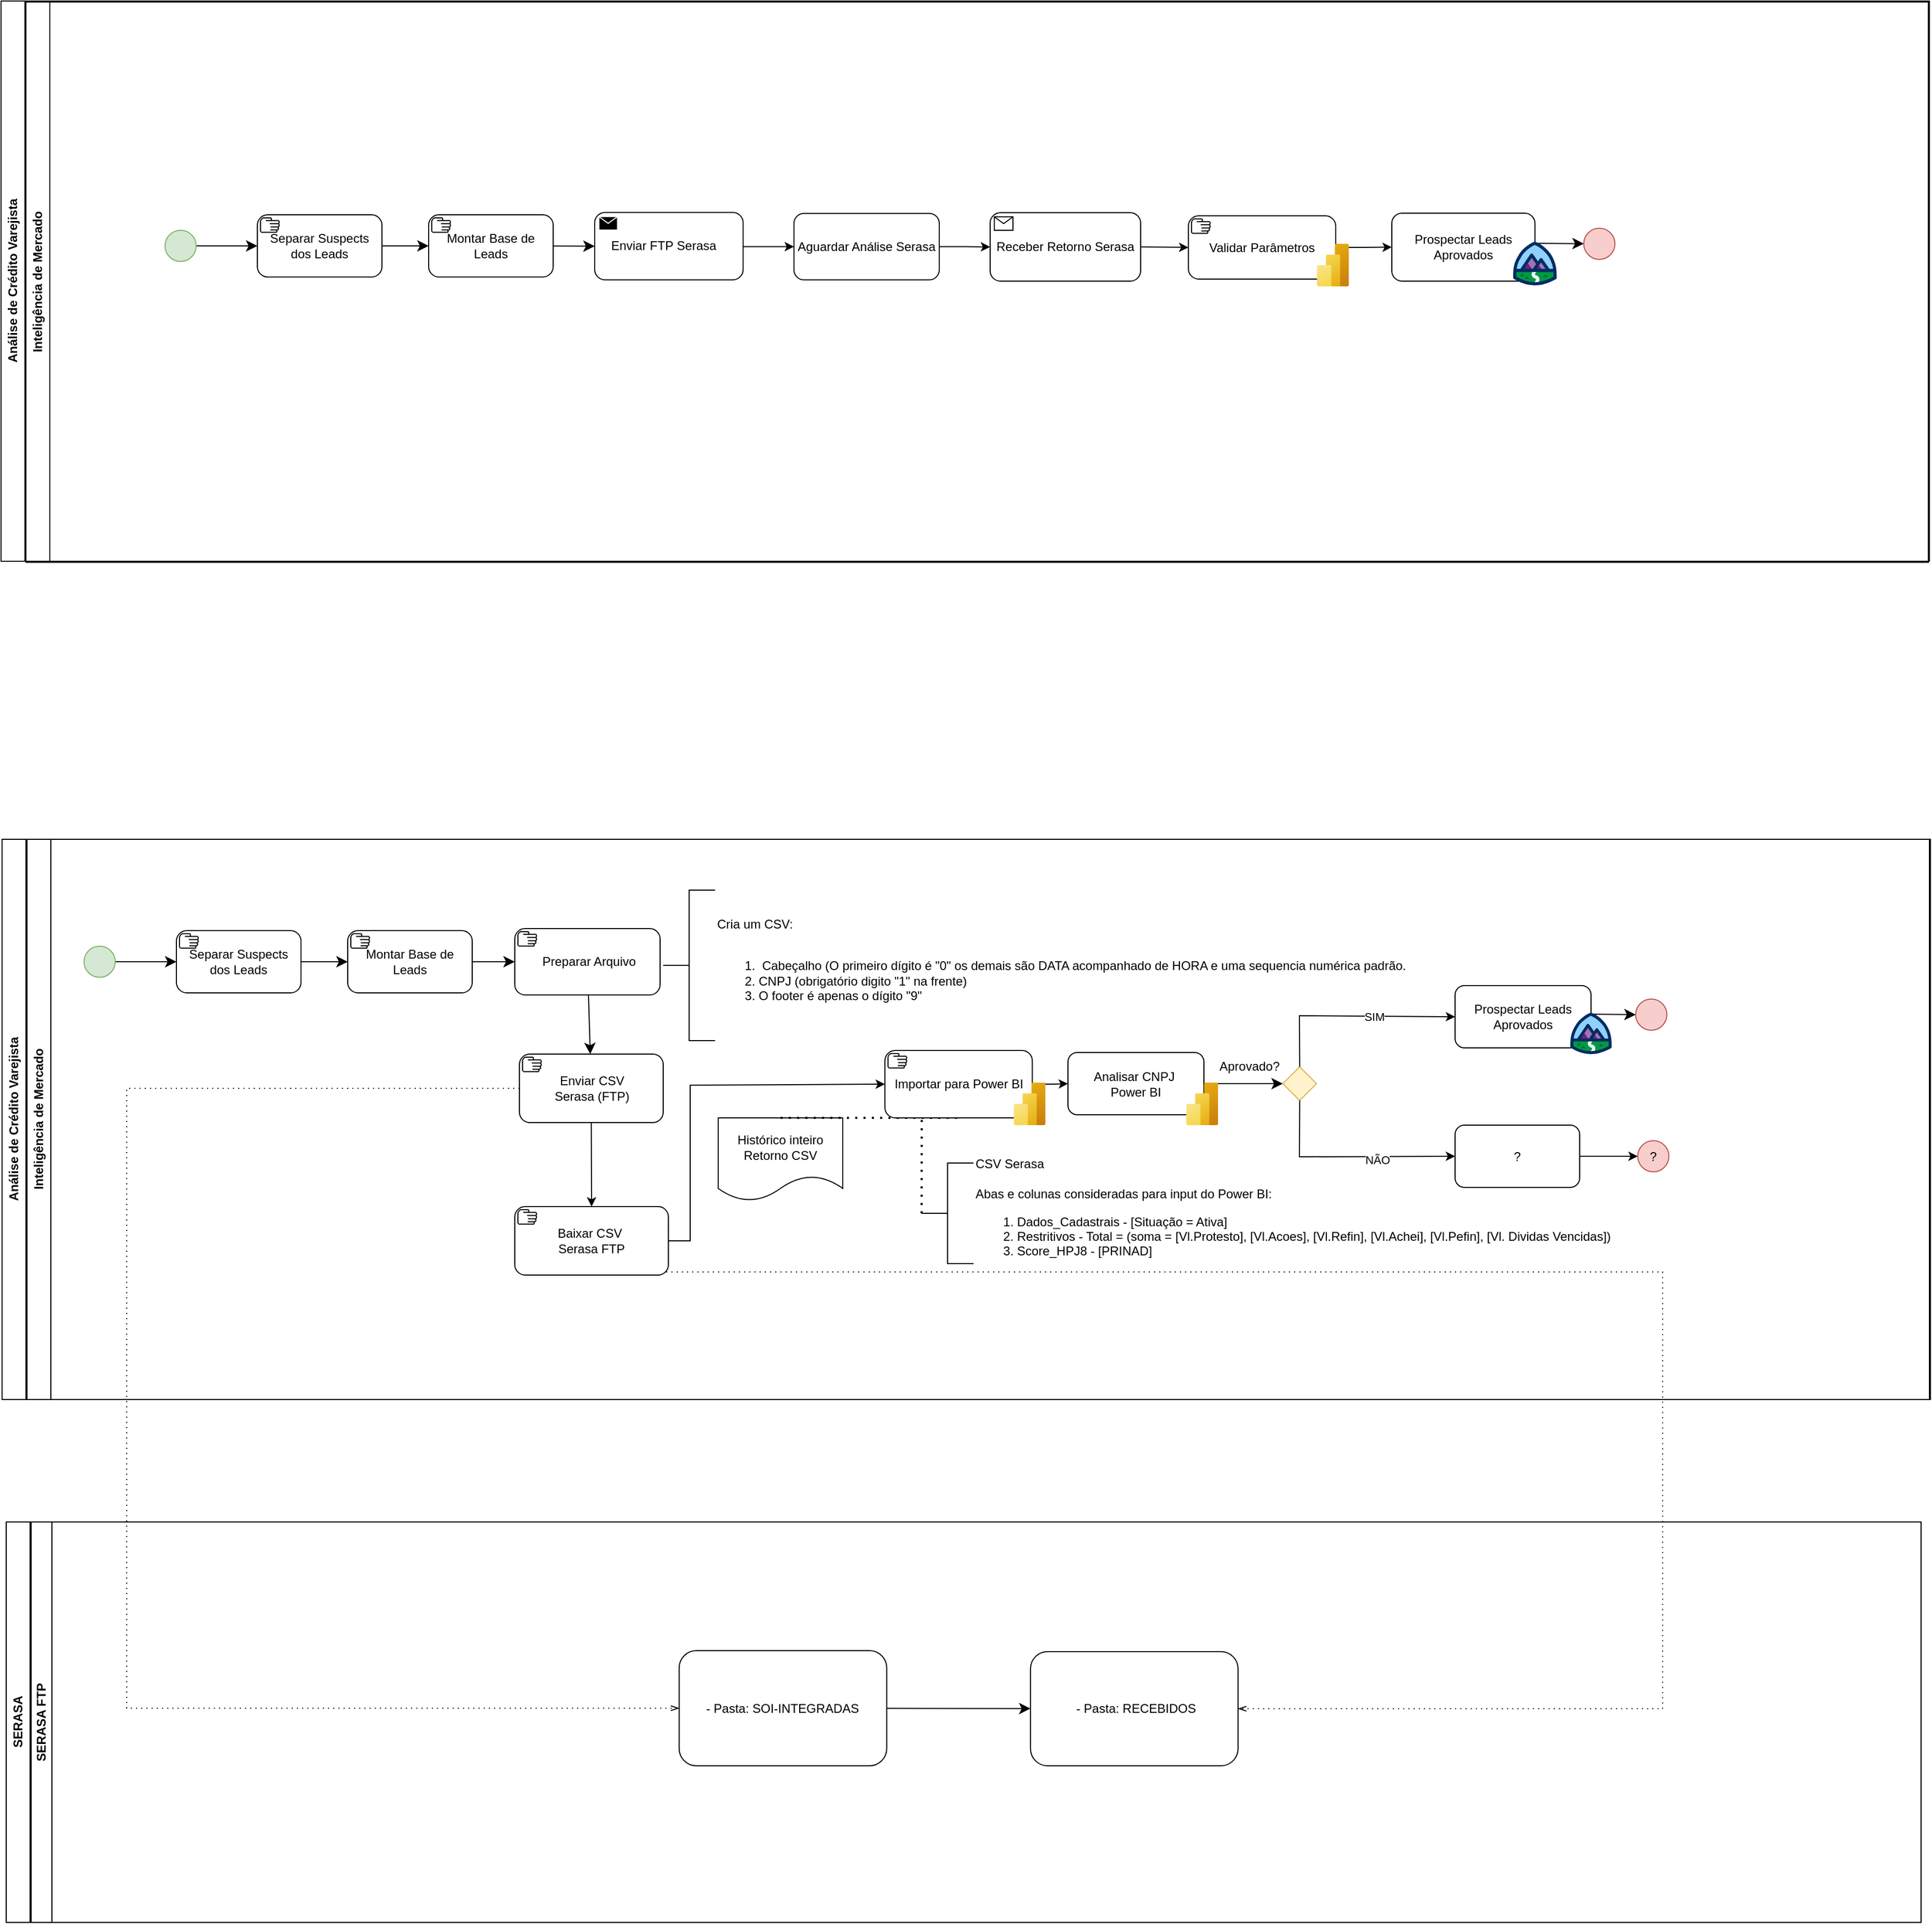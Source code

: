 <mxfile version="24.5.4" type="github">
  <diagram name="Página-1" id="HzU6DnvcWr33lS5XU5_k">
    <mxGraphModel dx="3274" dy="1042" grid="0" gridSize="10" guides="1" tooltips="1" connect="1" arrows="1" fold="1" page="0" pageScale="1" pageWidth="827" pageHeight="1169" math="0" shadow="0">
      <root>
        <mxCell id="0" />
        <mxCell id="1" parent="0" />
        <mxCell id="F1_kbiJudmcKUoZWItg5-124" value="&lt;span dir=&quot;ltr&quot; class=&quot;ui-provider a b c d e f g h i j k l m n o p q r s t u v w x y z ab ac ae af ag ah ai aj ak&quot;&gt;Inteligência de Mercado&lt;/span&gt;" style="swimlane;horizontal=0;whiteSpace=wrap;html=1;shadow=0;" parent="1" vertex="1">
          <mxGeometry x="-1038" y="1022" width="1833" height="540" as="geometry" />
        </mxCell>
        <mxCell id="F1_kbiJudmcKUoZWItg5-125" value="Análise de Crédito Varejista" style="swimlane;horizontal=0;whiteSpace=wrap;html=1;strokeWidth=1;gradientColor=none;shadow=0;rounded=0;" parent="1" vertex="1">
          <mxGeometry x="-1062" y="1022" width="1858" height="540" as="geometry" />
        </mxCell>
        <mxCell id="F1_kbiJudmcKUoZWItg5-126" value="" style="edgeStyle=none;curved=1;rounded=0;orthogonalLoop=1;jettySize=auto;html=1;fontSize=12;startSize=8;endSize=8;shadow=0;" parent="F1_kbiJudmcKUoZWItg5-125" source="F1_kbiJudmcKUoZWItg5-127" target="F1_kbiJudmcKUoZWItg5-133" edge="1">
          <mxGeometry relative="1" as="geometry" />
        </mxCell>
        <mxCell id="F1_kbiJudmcKUoZWItg5-127" value="" style="ellipse;whiteSpace=wrap;html=1;aspect=fixed;fillColor=#d5e8d4;strokeColor=#82b366;shadow=0;" parent="F1_kbiJudmcKUoZWItg5-125" vertex="1">
          <mxGeometry x="79" y="103" width="30" height="30" as="geometry" />
        </mxCell>
        <mxCell id="F1_kbiJudmcKUoZWItg5-128" value="" style="ellipse;whiteSpace=wrap;html=1;aspect=fixed;fillColor=#f8cecc;strokeColor=#b85450;shadow=0;" parent="F1_kbiJudmcKUoZWItg5-125" vertex="1">
          <mxGeometry x="1574" y="154" width="30" height="30" as="geometry" />
        </mxCell>
        <mxCell id="F1_kbiJudmcKUoZWItg5-130" value="" style="edgeStyle=none;curved=1;rounded=0;orthogonalLoop=1;jettySize=auto;html=1;fontSize=12;startSize=8;endSize=8;shadow=0;entryX=0;entryY=0.5;entryDx=0;entryDy=0;" parent="F1_kbiJudmcKUoZWItg5-125" source="F1_kbiJudmcKUoZWItg5-140" target="KHBi2TYa1fbSCButrYNQ-42" edge="1">
          <mxGeometry relative="1" as="geometry">
            <mxPoint x="1196" y="235.5" as="targetPoint" />
          </mxGeometry>
        </mxCell>
        <mxCell id="F1_kbiJudmcKUoZWItg5-131" value="" style="edgeStyle=none;curved=1;rounded=0;orthogonalLoop=1;jettySize=auto;html=1;fontSize=12;startSize=8;endSize=8;shadow=0;" parent="F1_kbiJudmcKUoZWItg5-125" source="F1_kbiJudmcKUoZWItg5-151" target="F1_kbiJudmcKUoZWItg5-132" edge="1">
          <mxGeometry relative="1" as="geometry">
            <mxPoint x="579.5" y="148.0" as="sourcePoint" />
            <mxPoint x="596" y="201" as="targetPoint" />
          </mxGeometry>
        </mxCell>
        <mxCell id="F1_kbiJudmcKUoZWItg5-132" value="&lt;div&gt;Enviar CSV &lt;br&gt;Serasa (FTP)&lt;/div&gt;" style="points=[[0.25,0,0],[0.5,0,0],[0.75,0,0],[1,0.25,0],[1,0.5,0],[1,0.75,0],[0.75,1,0],[0.5,1,0],[0.25,1,0],[0,0.75,0],[0,0.5,0],[0,0.25,0]];shape=mxgraph.bpmn.task;whiteSpace=wrap;rectStyle=rounded;size=10;html=1;container=1;expand=0;collapsible=0;taskMarker=manual;shadow=0;" parent="F1_kbiJudmcKUoZWItg5-125" vertex="1">
          <mxGeometry x="498.5" y="207" width="138.5" height="66" as="geometry" />
        </mxCell>
        <mxCell id="F1_kbiJudmcKUoZWItg5-133" value="Separar Suspects dos Leads" style="points=[[0.25,0,0],[0.5,0,0],[0.75,0,0],[1,0.25,0],[1,0.5,0],[1,0.75,0],[0.75,1,0],[0.5,1,0],[0.25,1,0],[0,0.75,0],[0,0.5,0],[0,0.25,0]];shape=mxgraph.bpmn.task;whiteSpace=wrap;rectStyle=rounded;size=10;html=1;container=1;expand=0;collapsible=0;taskMarker=manual;shadow=0;" parent="F1_kbiJudmcKUoZWItg5-125" vertex="1">
          <mxGeometry x="168" y="88" width="120" height="60" as="geometry" />
        </mxCell>
        <mxCell id="F1_kbiJudmcKUoZWItg5-134" value="Montar Base de Leads" style="points=[[0.25,0,0],[0.5,0,0],[0.75,0,0],[1,0.25,0],[1,0.5,0],[1,0.75,0],[0.75,1,0],[0.5,1,0],[0.25,1,0],[0,0.75,0],[0,0.5,0],[0,0.25,0]];shape=mxgraph.bpmn.task;whiteSpace=wrap;rectStyle=rounded;size=10;html=1;container=1;expand=0;collapsible=0;taskMarker=manual;shadow=0;" parent="F1_kbiJudmcKUoZWItg5-125" vertex="1">
          <mxGeometry x="333" y="88" width="120" height="60" as="geometry" />
        </mxCell>
        <mxCell id="NDI9ZbwCmBjmGhW8LF-0-3" value="" style="shape=image;html=1;verticalAlign=top;verticalLabelPosition=bottom;labelBackgroundColor=#ffffff;imageAspect=0;aspect=fixed;image=https://cdn3.iconfinder.com/data/icons/document-icons-2/30/647714-excel-128.png" vertex="1" parent="F1_kbiJudmcKUoZWItg5-134">
          <mxGeometry x="94" y="40" width="33" height="33" as="geometry" />
        </mxCell>
        <mxCell id="F1_kbiJudmcKUoZWItg5-135" value="" style="edgeStyle=none;curved=1;rounded=0;orthogonalLoop=1;jettySize=auto;html=1;fontSize=12;startSize=8;endSize=8;shadow=0;entryX=0;entryY=0.5;entryDx=0;entryDy=0;" parent="F1_kbiJudmcKUoZWItg5-125" source="F1_kbiJudmcKUoZWItg5-133" target="F1_kbiJudmcKUoZWItg5-134" edge="1">
          <mxGeometry relative="1" as="geometry">
            <mxPoint x="322" y="118" as="targetPoint" />
          </mxGeometry>
        </mxCell>
        <mxCell id="F1_kbiJudmcKUoZWItg5-136" value="" style="edgeStyle=none;curved=1;rounded=0;orthogonalLoop=1;jettySize=auto;html=1;fontSize=12;startSize=8;endSize=8;shadow=0;" parent="F1_kbiJudmcKUoZWItg5-125" source="F1_kbiJudmcKUoZWItg5-134" target="F1_kbiJudmcKUoZWItg5-151" edge="1">
          <mxGeometry relative="1" as="geometry">
            <mxPoint x="514.0" y="118.0" as="targetPoint" />
          </mxGeometry>
        </mxCell>
        <mxCell id="F1_kbiJudmcKUoZWItg5-138" value="" style="edgeStyle=none;curved=1;rounded=0;orthogonalLoop=1;jettySize=auto;html=1;fontSize=12;startSize=8;endSize=8;exitX=0.467;exitY=0.038;exitDx=0;exitDy=0;exitPerimeter=0;shadow=0;" parent="F1_kbiJudmcKUoZWItg5-125" source="KHBi2TYa1fbSCButrYNQ-17" target="F1_kbiJudmcKUoZWItg5-128" edge="1">
          <mxGeometry relative="1" as="geometry">
            <mxPoint x="1645" y="236" as="sourcePoint" />
          </mxGeometry>
        </mxCell>
        <mxCell id="F1_kbiJudmcKUoZWItg5-150" value="Cria um CSV:&lt;div&gt;&lt;br&gt;&lt;/div&gt;&lt;div&gt;&lt;ol&gt;&lt;li&gt;&amp;nbsp;Cabeçalho (O primeiro dígito é &quot;0&quot; os demais&amp;nbsp;&lt;span style=&quot;background-color: initial;&quot;&gt;são DATA acompanhado de HORA e uma sequencia numérica padrão.&lt;/span&gt;&lt;/li&gt;&lt;li&gt;CNPJ (obrigatório digito &quot;1&quot; na frente)&lt;/li&gt;&lt;li&gt;O footer é apenas o dígito &quot;9&quot;&lt;/li&gt;&lt;/ol&gt;&lt;/div&gt;" style="html=1;shape=mxgraph.flowchart.annotation_2;align=left;labelPosition=right;shadow=0;" parent="F1_kbiJudmcKUoZWItg5-125" vertex="1">
          <mxGeometry x="637" y="49" width="50" height="145" as="geometry" />
        </mxCell>
        <mxCell id="F1_kbiJudmcKUoZWItg5-151" value="&amp;nbsp;Preparar Arquivo" style="points=[[0.25,0,0],[0.5,0,0],[0.75,0,0],[1,0.25,0],[1,0.5,0],[1,0.75,0],[0.75,1,0],[0.5,1,0],[0.25,1,0],[0,0.75,0],[0,0.5,0],[0,0.25,0]];shape=mxgraph.bpmn.task;whiteSpace=wrap;rectStyle=rounded;size=10;html=1;container=1;expand=0;collapsible=0;taskMarker=manual;shadow=0;" parent="F1_kbiJudmcKUoZWItg5-125" vertex="1">
          <mxGeometry x="494" y="86" width="140" height="64" as="geometry" />
        </mxCell>
        <mxCell id="NDI9ZbwCmBjmGhW8LF-0-4" value="" style="shape=image;html=1;verticalAlign=top;verticalLabelPosition=bottom;labelBackgroundColor=#ffffff;imageAspect=0;aspect=fixed;image=https://cdn3.iconfinder.com/data/icons/document-icons-2/30/647714-excel-128.png" vertex="1" parent="F1_kbiJudmcKUoZWItg5-151">
          <mxGeometry x="115" y="42" width="33" height="33" as="geometry" />
        </mxCell>
        <mxCell id="F1_kbiJudmcKUoZWItg5-155" value="Baixar CSV&amp;nbsp;&lt;br&gt;&lt;span style=&quot;background-color: initial;&quot;&gt;Serasa FTP&lt;/span&gt;" style="points=[[0.25,0,0],[0.5,0,0],[0.75,0,0],[1,0.25,0],[1,0.5,0],[1,0.75,0],[0.75,1,0],[0.5,1,0],[0.25,1,0],[0,0.75,0],[0,0.5,0],[0,0.25,0]];shape=mxgraph.bpmn.task;whiteSpace=wrap;rectStyle=rounded;size=10;html=1;container=1;expand=0;collapsible=0;taskMarker=manual;shadow=0;" parent="F1_kbiJudmcKUoZWItg5-125" vertex="1">
          <mxGeometry x="494" y="354" width="148" height="66" as="geometry" />
        </mxCell>
        <mxCell id="F1_kbiJudmcKUoZWItg5-157" style="edgeStyle=none;curved=1;rounded=0;orthogonalLoop=1;jettySize=auto;html=1;exitX=0;exitY=0;exitDx=0;exitDy=0;fontSize=12;startSize=8;endSize=8;shadow=0;" parent="F1_kbiJudmcKUoZWItg5-125" source="F1_kbiJudmcKUoZWItg5-128" target="F1_kbiJudmcKUoZWItg5-128" edge="1">
          <mxGeometry relative="1" as="geometry" />
        </mxCell>
        <mxCell id="F1_kbiJudmcKUoZWItg5-158" value="&lt;div&gt;&lt;br&gt;&lt;/div&gt;&lt;div&gt;&lt;br&gt;&lt;/div&gt;CSV Serasa&lt;div&gt;&lt;br&gt;Abas e colunas consideradas para input do Power BI:&lt;div&gt;&lt;ol&gt;&lt;li&gt;Dados_Cadastrais - [Situação = Ativa]&lt;/li&gt;&lt;li&gt;Restritivos - Total = (soma = [&lt;span dir=&quot;ltr&quot; class=&quot;ui-provider a b c d e f g h i j k l m n o p q r s t u v w x y z ab ac ae af ag ah ai aj ak&quot;&gt;Vl.Protesto], [Vl.Acoes], [Vl.Refin], [Vl.Achei], [Vl.Pefin], [Vl. Dividas Vencidas])&lt;/span&gt;&lt;/li&gt;&lt;li&gt;Score_HPJ8 - [PRINAD]&lt;/li&gt;&lt;/ol&gt;&lt;br&gt;&lt;div&gt;&lt;br&gt;&lt;/div&gt;&lt;/div&gt;&lt;/div&gt;" style="html=1;shape=mxgraph.flowchart.annotation_2;align=left;labelPosition=right;strokeWidth=1;perimeterSpacing=0;shadow=0;" parent="F1_kbiJudmcKUoZWItg5-125" vertex="1">
          <mxGeometry x="886" y="312" width="50" height="97" as="geometry" />
        </mxCell>
        <mxCell id="F1_kbiJudmcKUoZWItg5-186" style="edgeStyle=none;curved=1;rounded=0;orthogonalLoop=1;jettySize=auto;html=1;exitX=1;exitY=1;exitDx=0;exitDy=0;exitPerimeter=0;fontSize=12;startSize=8;endSize=8;shadow=0;" parent="F1_kbiJudmcKUoZWItg5-125" source="F1_kbiJudmcKUoZWItg5-158" target="F1_kbiJudmcKUoZWItg5-158" edge="1">
          <mxGeometry relative="1" as="geometry" />
        </mxCell>
        <mxCell id="F1_kbiJudmcKUoZWItg5-197" value="Histórico inteiro Retorno CSV" style="shape=document;whiteSpace=wrap;html=1;boundedLbl=1;shadow=0;" parent="F1_kbiJudmcKUoZWItg5-125" vertex="1">
          <mxGeometry x="690" y="268.5" width="120" height="80" as="geometry" />
        </mxCell>
        <mxCell id="F1_kbiJudmcKUoZWItg5-199" value="" style="endArrow=none;dashed=1;html=1;dashPattern=1 3;strokeWidth=2;rounded=0;exitX=0.5;exitY=0;exitDx=0;exitDy=0;entryX=0.5;entryY=1;entryDx=0;entryDy=0;entryPerimeter=0;shadow=0;" parent="F1_kbiJudmcKUoZWItg5-125" source="F1_kbiJudmcKUoZWItg5-197" target="F1_kbiJudmcKUoZWItg5-137" edge="1">
          <mxGeometry width="50" height="50" relative="1" as="geometry">
            <mxPoint x="1007" y="332" as="sourcePoint" />
            <mxPoint x="1036" y="324" as="targetPoint" />
          </mxGeometry>
        </mxCell>
        <mxCell id="KHBi2TYa1fbSCButrYNQ-5" value="" style="edgeStyle=orthogonalEdgeStyle;rounded=0;orthogonalLoop=1;jettySize=auto;html=1;shadow=0;" parent="F1_kbiJudmcKUoZWItg5-125" source="F1_kbiJudmcKUoZWItg5-137" target="F1_kbiJudmcKUoZWItg5-140" edge="1">
          <mxGeometry relative="1" as="geometry" />
        </mxCell>
        <mxCell id="F1_kbiJudmcKUoZWItg5-178" value="" style="group;shadow=0;" parent="F1_kbiJudmcKUoZWItg5-125" vertex="1" connectable="0">
          <mxGeometry x="850.63" y="203.5" width="154.75" height="72" as="geometry" />
        </mxCell>
        <mxCell id="F1_kbiJudmcKUoZWItg5-137" value="Importar para Power BI" style="points=[[0.25,0,0],[0.5,0,0],[0.75,0,0],[1,0.25,0],[1,0.5,0],[1,0.75,0],[0.75,1,0],[0.5,1,0],[0.25,1,0],[0,0.75,0],[0,0.5,0],[0,0.25,0]];shape=mxgraph.bpmn.task;whiteSpace=wrap;rectStyle=rounded;size=10;html=1;container=0;expand=0;collapsible=0;taskMarker=manual;shadow=0;" parent="F1_kbiJudmcKUoZWItg5-178" vertex="1">
          <mxGeometry width="142" height="65" as="geometry" />
        </mxCell>
        <mxCell id="F1_kbiJudmcKUoZWItg5-175" value="" style="image;aspect=fixed;html=1;points=[];align=center;fontSize=12;image=img/lib/azure2/analytics/Power_BI_Embedded.svg;shadow=0;container=0;" parent="F1_kbiJudmcKUoZWItg5-178" vertex="1">
          <mxGeometry x="124" y="31" width="30.75" height="41" as="geometry" />
        </mxCell>
        <mxCell id="KHBi2TYa1fbSCButrYNQ-6" value="" style="endArrow=classic;html=1;rounded=0;entryX=0;entryY=0.5;entryDx=0;entryDy=0;entryPerimeter=0;exitX=1;exitY=0.5;exitDx=0;exitDy=0;exitPerimeter=0;shadow=0;" parent="F1_kbiJudmcKUoZWItg5-125" source="F1_kbiJudmcKUoZWItg5-155" target="F1_kbiJudmcKUoZWItg5-137" edge="1">
          <mxGeometry width="50" height="50" relative="1" as="geometry">
            <mxPoint x="805" y="489" as="sourcePoint" />
            <mxPoint x="822" y="430" as="targetPoint" />
            <Array as="points">
              <mxPoint x="663" y="387" />
              <mxPoint x="663" y="237" />
            </Array>
          </mxGeometry>
        </mxCell>
        <mxCell id="KHBi2TYa1fbSCButrYNQ-8" value="" style="endArrow=none;dashed=1;html=1;dashPattern=1 3;strokeWidth=2;rounded=0;entryX=0.25;entryY=1;entryDx=0;entryDy=0;entryPerimeter=0;exitX=0;exitY=0.5;exitDx=0;exitDy=0;exitPerimeter=0;shadow=0;" parent="F1_kbiJudmcKUoZWItg5-125" source="F1_kbiJudmcKUoZWItg5-158" target="F1_kbiJudmcKUoZWItg5-137" edge="1">
          <mxGeometry width="50" height="50" relative="1" as="geometry">
            <mxPoint x="904" y="361" as="sourcePoint" />
            <mxPoint x="822" y="430" as="targetPoint" />
          </mxGeometry>
        </mxCell>
        <mxCell id="KHBi2TYa1fbSCButrYNQ-10" value="" style="endArrow=classic;html=1;rounded=0;entryX=0.5;entryY=0;entryDx=0;entryDy=0;entryPerimeter=0;exitX=0.5;exitY=1;exitDx=0;exitDy=0;exitPerimeter=0;shadow=0;" parent="F1_kbiJudmcKUoZWItg5-125" source="F1_kbiJudmcKUoZWItg5-132" target="F1_kbiJudmcKUoZWItg5-155" edge="1">
          <mxGeometry width="50" height="50" relative="1" as="geometry">
            <mxPoint x="377" y="351" as="sourcePoint" />
            <mxPoint x="427" y="301" as="targetPoint" />
          </mxGeometry>
        </mxCell>
        <mxCell id="KHBi2TYa1fbSCButrYNQ-15" value="" style="group;shadow=0;" parent="F1_kbiJudmcKUoZWItg5-125" vertex="1" connectable="0">
          <mxGeometry x="1400" y="141" width="151" height="66" as="geometry" />
        </mxCell>
        <mxCell id="KHBi2TYa1fbSCButrYNQ-16" value="Prospectar Leads Aprovados" style="rounded=1;whiteSpace=wrap;html=1;shadow=0;glass=0;" parent="KHBi2TYa1fbSCButrYNQ-15" vertex="1">
          <mxGeometry width="131" height="60" as="geometry" />
        </mxCell>
        <mxCell id="KHBi2TYa1fbSCButrYNQ-17" value="" style="verticalLabelPosition=bottom;aspect=fixed;html=1;shape=mxgraph.salesforce.learning;shadow=0;" parent="KHBi2TYa1fbSCButrYNQ-15" vertex="1">
          <mxGeometry x="111" y="26" width="40" height="40" as="geometry" />
        </mxCell>
        <mxCell id="KHBi2TYa1fbSCButrYNQ-40" value="" style="group" parent="F1_kbiJudmcKUoZWItg5-125" vertex="1" connectable="0">
          <mxGeometry x="1027" y="205.5" width="144.75" height="70" as="geometry" />
        </mxCell>
        <mxCell id="F1_kbiJudmcKUoZWItg5-140" value="Analisar CNPJ&amp;nbsp;&lt;div&gt;Power BI&lt;/div&gt;" style="rounded=1;whiteSpace=wrap;html=1;shadow=0;glass=0;" parent="KHBi2TYa1fbSCButrYNQ-40" vertex="1">
          <mxGeometry width="131" height="60" as="geometry" />
        </mxCell>
        <mxCell id="F1_kbiJudmcKUoZWItg5-141" value="" style="image;aspect=fixed;html=1;points=[];align=center;fontSize=12;image=img/lib/azure2/analytics/Power_BI_Embedded.svg;shadow=0;" parent="KHBi2TYa1fbSCButrYNQ-40" vertex="1">
          <mxGeometry x="114" y="29" width="30.75" height="41" as="geometry" />
        </mxCell>
        <mxCell id="KHBi2TYa1fbSCButrYNQ-42" value="" style="rhombus;whiteSpace=wrap;html=1;fillColor=#fff2cc;strokeColor=#d6b656;" parent="F1_kbiJudmcKUoZWItg5-125" vertex="1">
          <mxGeometry x="1234" y="219.25" width="32.5" height="32.5" as="geometry" />
        </mxCell>
        <mxCell id="KHBi2TYa1fbSCButrYNQ-46" value="" style="endArrow=classic;html=1;rounded=0;exitX=0.5;exitY=0;exitDx=0;exitDy=0;entryX=0;entryY=0.5;entryDx=0;entryDy=0;" parent="F1_kbiJudmcKUoZWItg5-125" source="KHBi2TYa1fbSCButrYNQ-42" target="KHBi2TYa1fbSCButrYNQ-16" edge="1">
          <mxGeometry width="50" height="50" relative="1" as="geometry">
            <mxPoint x="1266.5" y="210" as="sourcePoint" />
            <mxPoint x="1316.5" y="160" as="targetPoint" />
            <Array as="points">
              <mxPoint x="1250" y="170" />
            </Array>
          </mxGeometry>
        </mxCell>
        <mxCell id="KHBi2TYa1fbSCButrYNQ-51" value="SIM" style="edgeLabel;html=1;align=center;verticalAlign=middle;resizable=0;points=[];" parent="KHBi2TYa1fbSCButrYNQ-46" vertex="1" connectable="0">
          <mxGeometry x="-0.145" y="-1" relative="1" as="geometry">
            <mxPoint x="36" as="offset" />
          </mxGeometry>
        </mxCell>
        <mxCell id="KHBi2TYa1fbSCButrYNQ-56" value="" style="edgeStyle=orthogonalEdgeStyle;rounded=0;orthogonalLoop=1;jettySize=auto;html=1;" parent="F1_kbiJudmcKUoZWItg5-125" source="KHBi2TYa1fbSCButrYNQ-47" target="KHBi2TYa1fbSCButrYNQ-55" edge="1">
          <mxGeometry relative="1" as="geometry" />
        </mxCell>
        <mxCell id="KHBi2TYa1fbSCButrYNQ-47" value="?" style="whiteSpace=wrap;html=1;rounded=1;" parent="F1_kbiJudmcKUoZWItg5-125" vertex="1">
          <mxGeometry x="1400" y="275.5" width="120" height="60" as="geometry" />
        </mxCell>
        <mxCell id="KHBi2TYa1fbSCButrYNQ-49" value="" style="endArrow=classic;html=1;rounded=0;exitX=0.5;exitY=1;exitDx=0;exitDy=0;entryX=0;entryY=0.5;entryDx=0;entryDy=0;" parent="F1_kbiJudmcKUoZWItg5-125" source="KHBi2TYa1fbSCButrYNQ-42" target="KHBi2TYa1fbSCButrYNQ-47" edge="1">
          <mxGeometry width="50" height="50" relative="1" as="geometry">
            <mxPoint x="1274" y="260.5" as="sourcePoint" />
            <mxPoint x="1324" y="210.5" as="targetPoint" />
            <Array as="points">
              <mxPoint x="1250" y="306" />
            </Array>
          </mxGeometry>
        </mxCell>
        <mxCell id="KHBi2TYa1fbSCButrYNQ-52" value="NÃO" style="edgeLabel;html=1;align=center;verticalAlign=middle;resizable=0;points=[];" parent="KHBi2TYa1fbSCButrYNQ-49" vertex="1" connectable="0">
          <mxGeometry x="0.619" y="-1" relative="1" as="geometry">
            <mxPoint x="-37" y="2" as="offset" />
          </mxGeometry>
        </mxCell>
        <mxCell id="KHBi2TYa1fbSCButrYNQ-50" value="Aprovado?" style="text;html=1;align=center;verticalAlign=middle;whiteSpace=wrap;rounded=0;" parent="F1_kbiJudmcKUoZWItg5-125" vertex="1">
          <mxGeometry x="1171.75" y="203.5" width="60" height="30" as="geometry" />
        </mxCell>
        <mxCell id="KHBi2TYa1fbSCButrYNQ-55" value="?" style="ellipse;whiteSpace=wrap;html=1;aspect=fixed;fillColor=#f8cecc;strokeColor=#b85450;shadow=0;" parent="F1_kbiJudmcKUoZWItg5-125" vertex="1">
          <mxGeometry x="1576" y="290.5" width="30" height="30" as="geometry" />
        </mxCell>
        <mxCell id="F1_kbiJudmcKUoZWItg5-145" value="SERASA" style="swimlane;horizontal=0;whiteSpace=wrap;html=1;shadow=0;" parent="1" vertex="1">
          <mxGeometry x="-1058" y="1680" width="1845" height="386" as="geometry" />
        </mxCell>
        <mxCell id="KHBi2TYa1fbSCButrYNQ-57" value="" style="group" parent="F1_kbiJudmcKUoZWItg5-145" vertex="1" connectable="0">
          <mxGeometry x="24" width="1821" height="386" as="geometry" />
        </mxCell>
        <mxCell id="79ErXldQENfmmi73Sjbb-11" value="SERASA FTP" style="swimlane;startSize=20;horizontal=0;html=1;whiteSpace=wrap;shadow=0;" parent="KHBi2TYa1fbSCButrYNQ-57" vertex="1">
          <mxGeometry width="1821" height="386" as="geometry" />
        </mxCell>
        <mxCell id="F1_kbiJudmcKUoZWItg5-146" value="" style="edgeStyle=none;curved=1;rounded=0;orthogonalLoop=1;jettySize=auto;html=1;fontSize=12;startSize=8;endSize=8;shadow=0;" parent="79ErXldQENfmmi73Sjbb-11" source="F1_kbiJudmcKUoZWItg5-147" target="F1_kbiJudmcKUoZWItg5-148" edge="1">
          <mxGeometry relative="1" as="geometry" />
        </mxCell>
        <mxCell id="F1_kbiJudmcKUoZWItg5-147" value="&amp;nbsp;- Pasta: SOI-INTEGRADAS&amp;nbsp;" style="rounded=1;whiteSpace=wrap;html=1;shadow=0;" parent="79ErXldQENfmmi73Sjbb-11" vertex="1">
          <mxGeometry x="624.38" y="124" width="200" height="111" as="geometry" />
        </mxCell>
        <mxCell id="F1_kbiJudmcKUoZWItg5-148" value="&amp;nbsp;- Pasta: RECEBIDOS" style="rounded=1;whiteSpace=wrap;html=1;shadow=0;" parent="79ErXldQENfmmi73Sjbb-11" vertex="1">
          <mxGeometry x="962.88" y="125" width="200" height="110" as="geometry" />
        </mxCell>
        <mxCell id="F1_kbiJudmcKUoZWItg5-204" value="" style="edgeStyle=elbowEdgeStyle;fontSize=12;html=1;endFill=0;startFill=0;endSize=6;startSize=6;dashed=1;dashPattern=1 4;endArrow=openThin;startArrow=none;rounded=0;shadow=0;entryX=0;entryY=0.5;entryDx=0;entryDy=0;" parent="1" source="F1_kbiJudmcKUoZWItg5-132" target="F1_kbiJudmcKUoZWItg5-147" edge="1">
          <mxGeometry width="160" relative="1" as="geometry">
            <mxPoint x="-889" y="1256" as="sourcePoint" />
            <mxPoint x="-666" y="2297" as="targetPoint" />
            <Array as="points">
              <mxPoint x="-941.94" y="2553.73" />
            </Array>
          </mxGeometry>
        </mxCell>
        <mxCell id="F1_kbiJudmcKUoZWItg5-203" value="" style="edgeStyle=elbowEdgeStyle;fontSize=12;html=1;endFill=0;startFill=0;endSize=6;startSize=6;dashed=1;dashPattern=1 4;endArrow=openThin;startArrow=none;rounded=0;exitX=0.986;exitY=0.955;exitDx=0;exitDy=0;exitPerimeter=0;shadow=0;entryX=1;entryY=0.5;entryDx=0;entryDy=0;" parent="1" source="F1_kbiJudmcKUoZWItg5-155" target="F1_kbiJudmcKUoZWItg5-148" edge="1">
          <mxGeometry width="160" relative="1" as="geometry">
            <mxPoint x="-489" y="1445" as="sourcePoint" />
            <mxPoint x="315" y="2287" as="targetPoint" />
            <Array as="points">
              <mxPoint x="538" y="1496" />
              <mxPoint x="440" y="2089" />
            </Array>
          </mxGeometry>
        </mxCell>
        <mxCell id="KHBi2TYa1fbSCButrYNQ-59" value="&lt;span dir=&quot;ltr&quot; class=&quot;ui-provider a b c d e f g h i j k l m n o p q r s t u v w x y z ab ac ae af ag ah ai aj ak&quot;&gt;Inteligência de Mercado&lt;/span&gt;" style="swimlane;horizontal=0;whiteSpace=wrap;html=1;shadow=0;" parent="1" vertex="1">
          <mxGeometry x="-1039" y="215" width="1833" height="540" as="geometry" />
        </mxCell>
        <mxCell id="KHBi2TYa1fbSCButrYNQ-60" value="Análise de Crédito Varejista" style="swimlane;horizontal=0;whiteSpace=wrap;html=1;strokeWidth=1;gradientColor=none;shadow=0;rounded=0;" parent="1" vertex="1">
          <mxGeometry x="-1063" y="214" width="1858" height="540" as="geometry" />
        </mxCell>
        <mxCell id="KHBi2TYa1fbSCButrYNQ-61" value="" style="edgeStyle=none;curved=1;rounded=0;orthogonalLoop=1;jettySize=auto;html=1;fontSize=12;startSize=8;endSize=8;shadow=0;" parent="KHBi2TYa1fbSCButrYNQ-60" source="KHBi2TYa1fbSCButrYNQ-62" target="KHBi2TYa1fbSCButrYNQ-67" edge="1">
          <mxGeometry relative="1" as="geometry" />
        </mxCell>
        <mxCell id="KHBi2TYa1fbSCButrYNQ-62" value="" style="ellipse;whiteSpace=wrap;html=1;aspect=fixed;fillColor=#d5e8d4;strokeColor=#82b366;shadow=0;" parent="KHBi2TYa1fbSCButrYNQ-60" vertex="1">
          <mxGeometry x="158" y="221" width="30" height="30" as="geometry" />
        </mxCell>
        <mxCell id="KHBi2TYa1fbSCButrYNQ-63" value="" style="ellipse;whiteSpace=wrap;html=1;aspect=fixed;fillColor=#f8cecc;strokeColor=#b85450;shadow=0;" parent="KHBi2TYa1fbSCButrYNQ-60" vertex="1">
          <mxGeometry x="1525" y="219" width="30" height="30" as="geometry" />
        </mxCell>
        <mxCell id="KHBi2TYa1fbSCButrYNQ-67" value="Separar Suspects dos Leads" style="points=[[0.25,0,0],[0.5,0,0],[0.75,0,0],[1,0.25,0],[1,0.5,0],[1,0.75,0],[0.75,1,0],[0.5,1,0],[0.25,1,0],[0,0.75,0],[0,0.5,0],[0,0.25,0]];shape=mxgraph.bpmn.task;whiteSpace=wrap;rectStyle=rounded;size=10;html=1;container=1;expand=0;collapsible=0;taskMarker=manual;shadow=0;" parent="KHBi2TYa1fbSCButrYNQ-60" vertex="1">
          <mxGeometry x="247" y="206" width="120" height="60" as="geometry" />
        </mxCell>
        <mxCell id="NDI9ZbwCmBjmGhW8LF-0-2" value="" style="shape=image;html=1;verticalAlign=top;verticalLabelPosition=bottom;labelBackgroundColor=#ffffff;imageAspect=0;aspect=fixed;image=https://cdn3.iconfinder.com/data/icons/document-icons-2/30/647714-excel-128.png" vertex="1" parent="KHBi2TYa1fbSCButrYNQ-67">
          <mxGeometry x="91" y="34.98" width="33" height="33" as="geometry" />
        </mxCell>
        <mxCell id="KHBi2TYa1fbSCButrYNQ-68" value="Montar Base de Leads" style="points=[[0.25,0,0],[0.5,0,0],[0.75,0,0],[1,0.25,0],[1,0.5,0],[1,0.75,0],[0.75,1,0],[0.5,1,0],[0.25,1,0],[0,0.75,0],[0,0.5,0],[0,0.25,0]];shape=mxgraph.bpmn.task;whiteSpace=wrap;rectStyle=rounded;size=10;html=1;container=1;expand=0;collapsible=0;taskMarker=manual;shadow=0;" parent="KHBi2TYa1fbSCButrYNQ-60" vertex="1">
          <mxGeometry x="412" y="206" width="120" height="60" as="geometry" />
        </mxCell>
        <mxCell id="KHBi2TYa1fbSCButrYNQ-109" value="" style="shape=image;html=1;verticalAlign=top;verticalLabelPosition=bottom;labelBackgroundColor=#ffffff;imageAspect=0;aspect=fixed;image=https://cdn3.iconfinder.com/data/icons/document-icons-2/30/647714-excel-128.png" parent="KHBi2TYa1fbSCButrYNQ-68" vertex="1">
          <mxGeometry x="91" y="33.5" width="33" height="33" as="geometry" />
        </mxCell>
        <mxCell id="KHBi2TYa1fbSCButrYNQ-69" value="" style="edgeStyle=none;curved=1;rounded=0;orthogonalLoop=1;jettySize=auto;html=1;fontSize=12;startSize=8;endSize=8;shadow=0;entryX=0;entryY=0.5;entryDx=0;entryDy=0;" parent="KHBi2TYa1fbSCButrYNQ-60" source="KHBi2TYa1fbSCButrYNQ-67" target="KHBi2TYa1fbSCButrYNQ-68" edge="1">
          <mxGeometry relative="1" as="geometry">
            <mxPoint x="401" y="236" as="targetPoint" />
          </mxGeometry>
        </mxCell>
        <mxCell id="KHBi2TYa1fbSCButrYNQ-70" value="" style="edgeStyle=none;curved=1;rounded=0;orthogonalLoop=1;jettySize=auto;html=1;fontSize=12;startSize=8;endSize=8;shadow=0;entryX=0;entryY=0.5;entryDx=0;entryDy=0;entryPerimeter=0;" parent="KHBi2TYa1fbSCButrYNQ-60" source="KHBi2TYa1fbSCButrYNQ-68" target="KHBi2TYa1fbSCButrYNQ-103" edge="1">
          <mxGeometry relative="1" as="geometry">
            <mxPoint x="573" y="236" as="targetPoint" />
          </mxGeometry>
        </mxCell>
        <mxCell id="KHBi2TYa1fbSCButrYNQ-71" value="" style="edgeStyle=none;curved=1;rounded=0;orthogonalLoop=1;jettySize=auto;html=1;fontSize=12;startSize=8;endSize=8;exitX=0.467;exitY=0.038;exitDx=0;exitDy=0;exitPerimeter=0;shadow=0;" parent="KHBi2TYa1fbSCButrYNQ-60" source="KHBi2TYa1fbSCButrYNQ-89" target="KHBi2TYa1fbSCButrYNQ-63" edge="1">
          <mxGeometry relative="1" as="geometry">
            <mxPoint x="1737" y="354" as="sourcePoint" />
          </mxGeometry>
        </mxCell>
        <mxCell id="KHBi2TYa1fbSCButrYNQ-75" style="edgeStyle=none;curved=1;rounded=0;orthogonalLoop=1;jettySize=auto;html=1;exitX=0;exitY=0;exitDx=0;exitDy=0;fontSize=12;startSize=8;endSize=8;shadow=0;" parent="KHBi2TYa1fbSCButrYNQ-60" source="KHBi2TYa1fbSCButrYNQ-63" target="KHBi2TYa1fbSCButrYNQ-63" edge="1">
          <mxGeometry relative="1" as="geometry" />
        </mxCell>
        <mxCell id="KHBi2TYa1fbSCButrYNQ-77" style="edgeStyle=none;curved=1;rounded=0;orthogonalLoop=1;jettySize=auto;html=1;exitX=1;exitY=1;exitDx=0;exitDy=0;exitPerimeter=0;fontSize=12;startSize=8;endSize=8;shadow=0;" parent="KHBi2TYa1fbSCButrYNQ-60" edge="1">
          <mxGeometry relative="1" as="geometry">
            <mxPoint x="936" y="409.0" as="sourcePoint" />
            <mxPoint x="936" y="409.0" as="targetPoint" />
          </mxGeometry>
        </mxCell>
        <mxCell id="KHBi2TYa1fbSCButrYNQ-80" value="" style="edgeStyle=orthogonalEdgeStyle;rounded=0;orthogonalLoop=1;jettySize=auto;html=1;shadow=0;exitX=1;exitY=0.5;exitDx=0;exitDy=0;exitPerimeter=0;entryX=0;entryY=0.5;entryDx=0;entryDy=0;" parent="KHBi2TYa1fbSCButrYNQ-60" source="KHBi2TYa1fbSCButrYNQ-82" target="KHBi2TYa1fbSCButrYNQ-88" edge="1">
          <mxGeometry relative="1" as="geometry">
            <mxPoint x="1177.37" y="373.976" as="targetPoint" />
            <Array as="points" />
          </mxGeometry>
        </mxCell>
        <mxCell id="KHBi2TYa1fbSCButrYNQ-81" value="" style="group;shadow=0;" parent="KHBi2TYa1fbSCButrYNQ-60" vertex="1" connectable="0">
          <mxGeometry x="1144" y="203" width="154.75" height="72" as="geometry" />
        </mxCell>
        <mxCell id="KHBi2TYa1fbSCButrYNQ-82" value="Validar Parâmetros" style="points=[[0.25,0,0],[0.5,0,0],[0.75,0,0],[1,0.25,0],[1,0.5,0],[1,0.75,0],[0.75,1,0],[0.5,1,0],[0.25,1,0],[0,0.75,0],[0,0.5,0],[0,0.25,0]];shape=mxgraph.bpmn.task;whiteSpace=wrap;rectStyle=rounded;size=10;html=1;container=0;expand=0;collapsible=0;taskMarker=manual;shadow=0;" parent="KHBi2TYa1fbSCButrYNQ-81" vertex="1">
          <mxGeometry y="4" width="142" height="61" as="geometry" />
        </mxCell>
        <mxCell id="KHBi2TYa1fbSCButrYNQ-83" value="" style="image;aspect=fixed;html=1;points=[];align=center;fontSize=12;image=img/lib/azure2/analytics/Power_BI_Embedded.svg;shadow=0;container=0;" parent="KHBi2TYa1fbSCButrYNQ-81" vertex="1">
          <mxGeometry x="124" y="31" width="30.75" height="41" as="geometry" />
        </mxCell>
        <mxCell id="KHBi2TYa1fbSCButrYNQ-84" value="" style="endArrow=classic;html=1;rounded=0;entryX=0;entryY=0.5;entryDx=0;entryDy=0;entryPerimeter=0;exitX=1;exitY=0.5;exitDx=0;exitDy=0;exitPerimeter=0;shadow=0;" parent="KHBi2TYa1fbSCButrYNQ-60" source="KHBi2TYa1fbSCButrYNQ-104" target="KHBi2TYa1fbSCButrYNQ-82" edge="1">
          <mxGeometry width="50" height="50" relative="1" as="geometry">
            <mxPoint x="1100" y="237.0" as="sourcePoint" />
            <mxPoint x="914" y="548" as="targetPoint" />
            <Array as="points" />
          </mxGeometry>
        </mxCell>
        <mxCell id="KHBi2TYa1fbSCButrYNQ-86" value="" style="endArrow=classic;html=1;rounded=0;exitX=1;exitY=0.5;exitDx=0;exitDy=0;exitPerimeter=0;shadow=0;entryX=0;entryY=0.5;entryDx=0;entryDy=0;entryPerimeter=0;" parent="KHBi2TYa1fbSCButrYNQ-60" target="KHBi2TYa1fbSCButrYNQ-110" edge="1">
          <mxGeometry width="50" height="50" relative="1" as="geometry">
            <mxPoint x="710.5" y="236.75" as="sourcePoint" />
            <mxPoint x="758" y="235" as="targetPoint" />
          </mxGeometry>
        </mxCell>
        <mxCell id="KHBi2TYa1fbSCButrYNQ-87" value="" style="group;shadow=0;" parent="KHBi2TYa1fbSCButrYNQ-60" vertex="1" connectable="0">
          <mxGeometry x="1340" y="203.5" width="159" height="72" as="geometry" />
        </mxCell>
        <mxCell id="KHBi2TYa1fbSCButrYNQ-88" value="Prospectar Leads Aprovados" style="rounded=1;whiteSpace=wrap;html=1;shadow=0;glass=0;" parent="KHBi2TYa1fbSCButrYNQ-87" vertex="1">
          <mxGeometry y="1" width="137.94" height="65.455" as="geometry" />
        </mxCell>
        <mxCell id="KHBi2TYa1fbSCButrYNQ-89" value="" style="verticalLabelPosition=bottom;aspect=fixed;html=1;shape=mxgraph.salesforce.learning;shadow=0;" parent="KHBi2TYa1fbSCButrYNQ-87" vertex="1">
          <mxGeometry x="116.881" y="28.364" width="42.119" height="42.119" as="geometry" />
        </mxCell>
        <mxCell id="KHBi2TYa1fbSCButrYNQ-104" value="Receber Retorno Serasa" style="points=[[0.25,0,0],[0.5,0,0],[0.75,0,0],[1,0.25,0],[1,0.5,0],[1,0.75,0],[0.75,1,0],[0.5,1,0],[0.25,1,0],[0,0.75,0],[0,0.5,0],[0,0.25,0]];shape=mxgraph.bpmn.task;whiteSpace=wrap;rectStyle=rounded;size=10;html=1;container=1;expand=0;collapsible=0;taskMarker=receive;" parent="KHBi2TYa1fbSCButrYNQ-60" vertex="1">
          <mxGeometry x="953" y="204" width="145" height="66" as="geometry" />
        </mxCell>
        <mxCell id="KHBi2TYa1fbSCButrYNQ-103" value="Enviar FTP&amp;nbsp;Serasa&amp;nbsp; &amp;nbsp;" style="points=[[0.25,0,0],[0.5,0,0],[0.75,0,0],[1,0.25,0],[1,0.5,0],[1,0.75,0],[0.75,1,0],[0.5,1,0],[0.25,1,0],[0,0.75,0],[0,0.5,0],[0,0.25,0]];shape=mxgraph.bpmn.task;whiteSpace=wrap;rectStyle=rounded;size=10;html=1;container=1;expand=0;collapsible=0;taskMarker=send;" parent="KHBi2TYa1fbSCButrYNQ-60" vertex="1">
          <mxGeometry x="572" y="203.75" width="143" height="65" as="geometry" />
        </mxCell>
        <mxCell id="KHBi2TYa1fbSCButrYNQ-111" style="edgeStyle=orthogonalEdgeStyle;rounded=0;orthogonalLoop=1;jettySize=auto;html=1;" parent="KHBi2TYa1fbSCButrYNQ-60" source="KHBi2TYa1fbSCButrYNQ-110" target="KHBi2TYa1fbSCButrYNQ-104" edge="1">
          <mxGeometry relative="1" as="geometry" />
        </mxCell>
        <mxCell id="KHBi2TYa1fbSCButrYNQ-110" value="Aguardar Análise Serasa" style="rounded=1;whiteSpace=wrap;html=1;shadow=0;glass=0;" parent="KHBi2TYa1fbSCButrYNQ-60" vertex="1">
          <mxGeometry x="764" y="204.75" width="140" height="64" as="geometry" />
        </mxCell>
      </root>
    </mxGraphModel>
  </diagram>
</mxfile>
